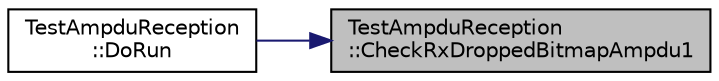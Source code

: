 digraph "TestAmpduReception::CheckRxDroppedBitmapAmpdu1"
{
 // LATEX_PDF_SIZE
  edge [fontname="Helvetica",fontsize="10",labelfontname="Helvetica",labelfontsize="10"];
  node [fontname="Helvetica",fontsize="10",shape=record];
  rankdir="RL";
  Node1 [label="TestAmpduReception\l::CheckRxDroppedBitmapAmpdu1",height=0.2,width=0.4,color="black", fillcolor="grey75", style="filled", fontcolor="black",tooltip="Check the RX dropped bitmap for A-MPDU 1."];
  Node1 -> Node2 [dir="back",color="midnightblue",fontsize="10",style="solid",fontname="Helvetica"];
  Node2 [label="TestAmpduReception\l::DoRun",height=0.2,width=0.4,color="black", fillcolor="white", style="filled",URL="$class_test_ampdu_reception.html#aeb4f6e9143c9d43d54a8ab413b667995",tooltip="Implementation to actually run this TestCase."];
}
